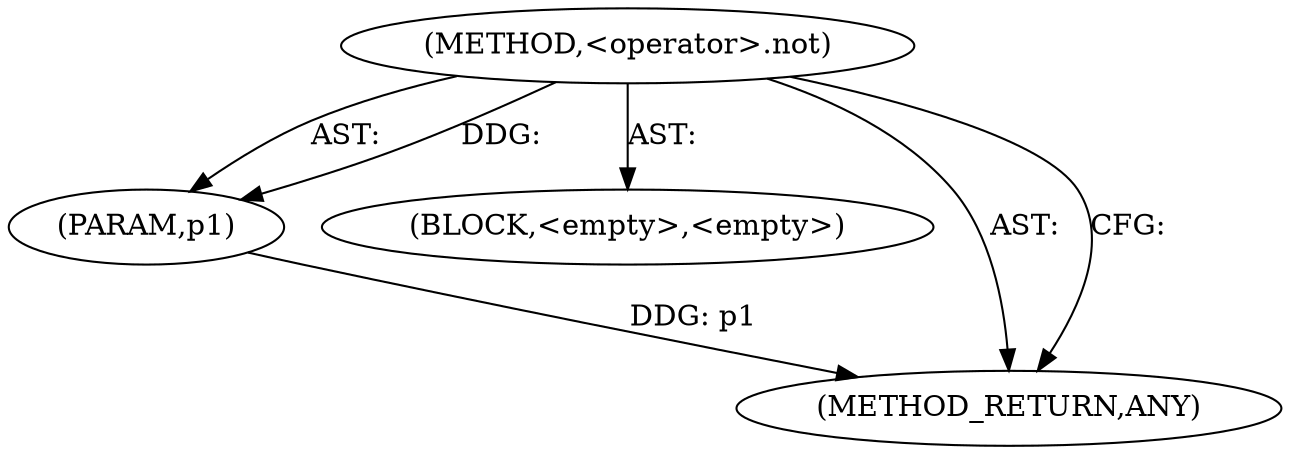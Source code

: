digraph "&lt;operator&gt;.not" {  
"111669149779" [label = <(METHOD,&lt;operator&gt;.not)> ]
"115964117160" [label = <(PARAM,p1)> ]
"25769804095" [label = <(BLOCK,&lt;empty&gt;,&lt;empty&gt;)> ]
"128849018963" [label = <(METHOD_RETURN,ANY)> ]
  "111669149779" -> "115964117160"  [ label = "AST: "] 
  "111669149779" -> "25769804095"  [ label = "AST: "] 
  "111669149779" -> "128849018963"  [ label = "AST: "] 
  "111669149779" -> "128849018963"  [ label = "CFG: "] 
  "115964117160" -> "128849018963"  [ label = "DDG: p1"] 
  "111669149779" -> "115964117160"  [ label = "DDG: "] 
}

